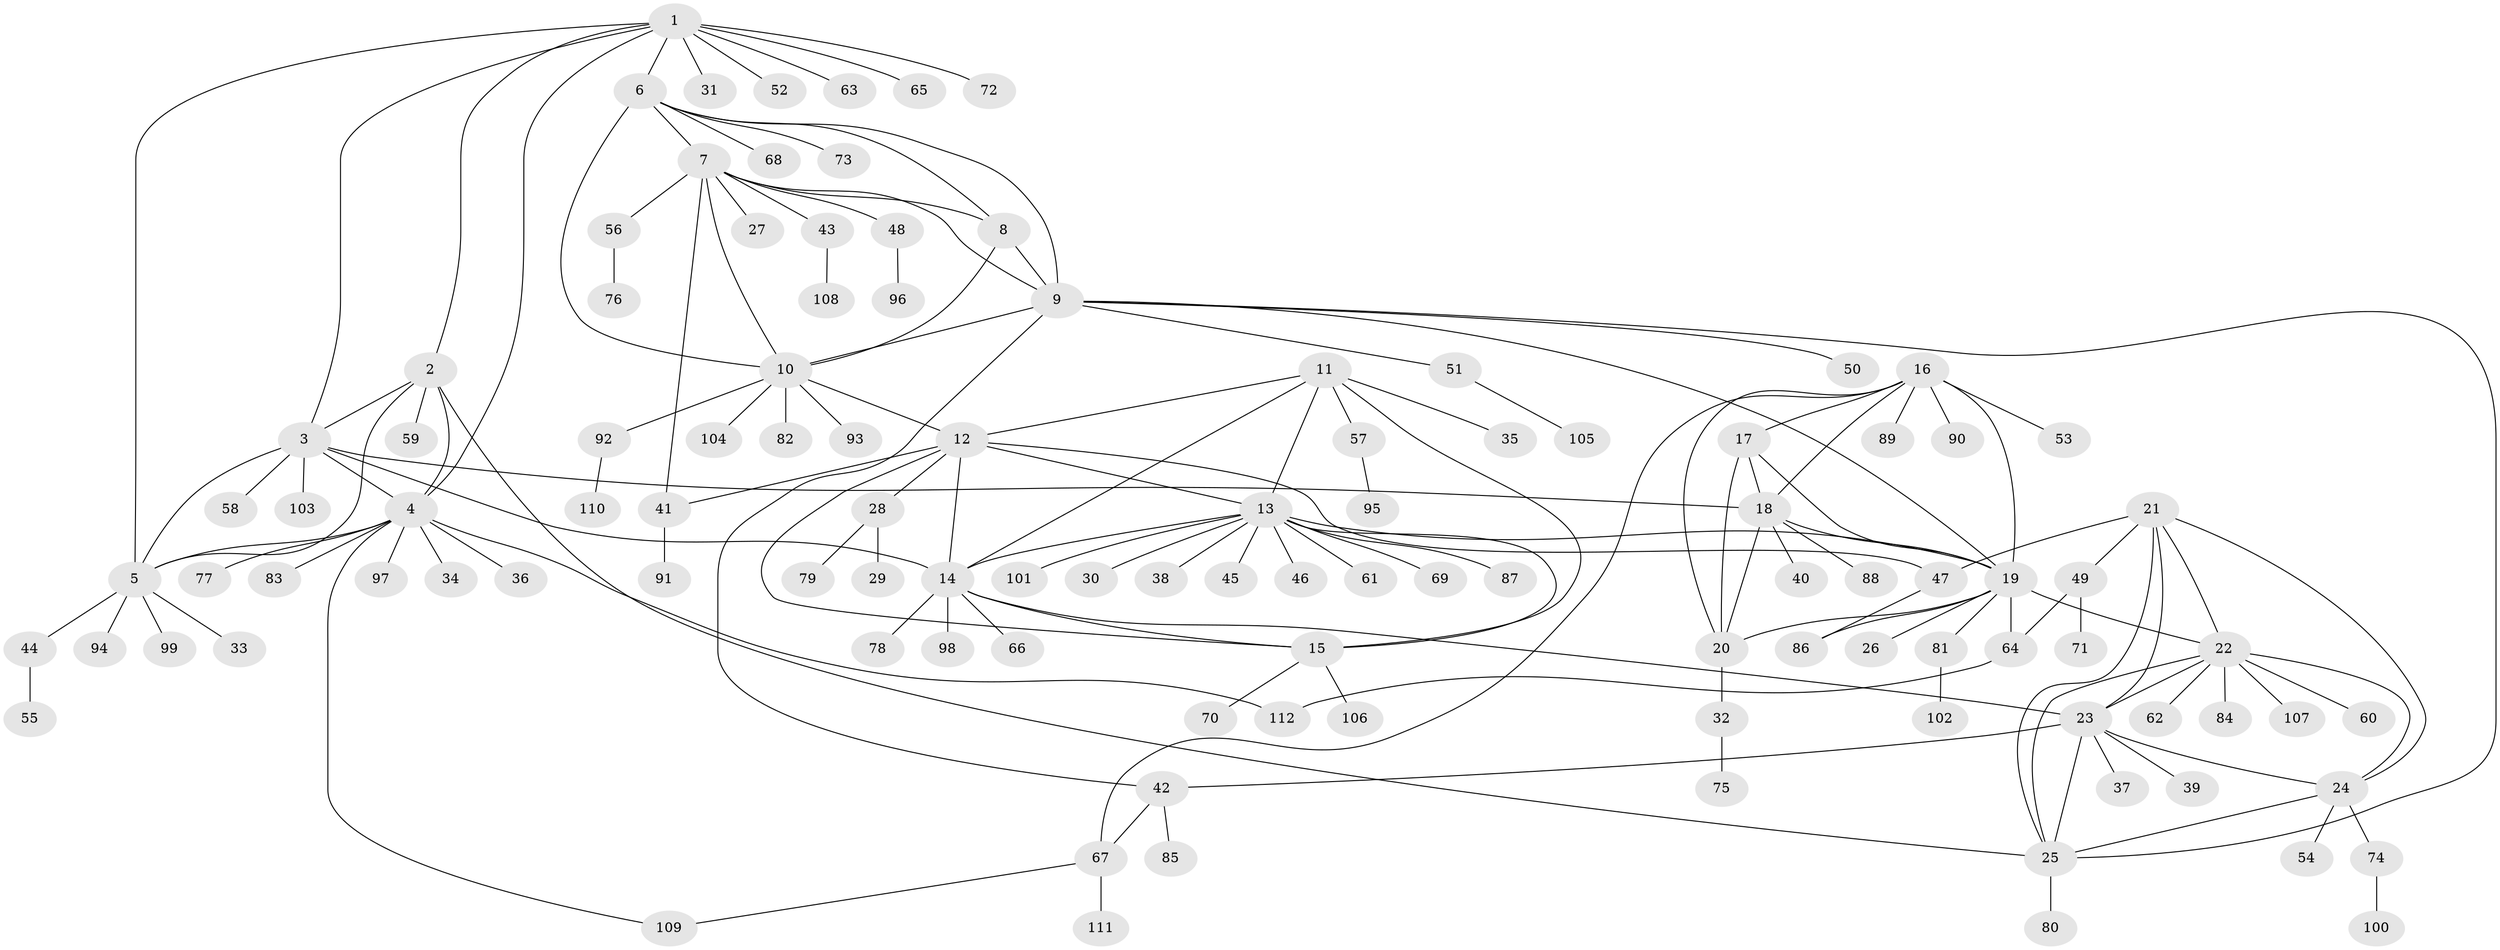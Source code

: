 // Generated by graph-tools (version 1.1) at 2025/50/03/09/25 03:50:28]
// undirected, 112 vertices, 155 edges
graph export_dot {
graph [start="1"]
  node [color=gray90,style=filled];
  1;
  2;
  3;
  4;
  5;
  6;
  7;
  8;
  9;
  10;
  11;
  12;
  13;
  14;
  15;
  16;
  17;
  18;
  19;
  20;
  21;
  22;
  23;
  24;
  25;
  26;
  27;
  28;
  29;
  30;
  31;
  32;
  33;
  34;
  35;
  36;
  37;
  38;
  39;
  40;
  41;
  42;
  43;
  44;
  45;
  46;
  47;
  48;
  49;
  50;
  51;
  52;
  53;
  54;
  55;
  56;
  57;
  58;
  59;
  60;
  61;
  62;
  63;
  64;
  65;
  66;
  67;
  68;
  69;
  70;
  71;
  72;
  73;
  74;
  75;
  76;
  77;
  78;
  79;
  80;
  81;
  82;
  83;
  84;
  85;
  86;
  87;
  88;
  89;
  90;
  91;
  92;
  93;
  94;
  95;
  96;
  97;
  98;
  99;
  100;
  101;
  102;
  103;
  104;
  105;
  106;
  107;
  108;
  109;
  110;
  111;
  112;
  1 -- 2;
  1 -- 3;
  1 -- 4;
  1 -- 5;
  1 -- 6;
  1 -- 31;
  1 -- 52;
  1 -- 63;
  1 -- 65;
  1 -- 72;
  2 -- 3;
  2 -- 4;
  2 -- 5;
  2 -- 25;
  2 -- 59;
  3 -- 4;
  3 -- 5;
  3 -- 14;
  3 -- 18;
  3 -- 58;
  3 -- 103;
  4 -- 5;
  4 -- 34;
  4 -- 36;
  4 -- 77;
  4 -- 83;
  4 -- 97;
  4 -- 109;
  4 -- 112;
  5 -- 33;
  5 -- 44;
  5 -- 94;
  5 -- 99;
  6 -- 7;
  6 -- 8;
  6 -- 9;
  6 -- 10;
  6 -- 68;
  6 -- 73;
  7 -- 8;
  7 -- 9;
  7 -- 10;
  7 -- 27;
  7 -- 41;
  7 -- 43;
  7 -- 48;
  7 -- 56;
  8 -- 9;
  8 -- 10;
  9 -- 10;
  9 -- 19;
  9 -- 25;
  9 -- 42;
  9 -- 50;
  9 -- 51;
  10 -- 12;
  10 -- 82;
  10 -- 92;
  10 -- 93;
  10 -- 104;
  11 -- 12;
  11 -- 13;
  11 -- 14;
  11 -- 15;
  11 -- 35;
  11 -- 57;
  12 -- 13;
  12 -- 14;
  12 -- 15;
  12 -- 28;
  12 -- 41;
  12 -- 47;
  13 -- 14;
  13 -- 15;
  13 -- 19;
  13 -- 30;
  13 -- 38;
  13 -- 45;
  13 -- 46;
  13 -- 61;
  13 -- 69;
  13 -- 87;
  13 -- 101;
  14 -- 15;
  14 -- 23;
  14 -- 66;
  14 -- 78;
  14 -- 98;
  15 -- 70;
  15 -- 106;
  16 -- 17;
  16 -- 18;
  16 -- 19;
  16 -- 20;
  16 -- 53;
  16 -- 67;
  16 -- 89;
  16 -- 90;
  17 -- 18;
  17 -- 19;
  17 -- 20;
  18 -- 19;
  18 -- 20;
  18 -- 40;
  18 -- 88;
  19 -- 20;
  19 -- 22;
  19 -- 26;
  19 -- 64;
  19 -- 81;
  19 -- 86;
  20 -- 32;
  21 -- 22;
  21 -- 23;
  21 -- 24;
  21 -- 25;
  21 -- 47;
  21 -- 49;
  22 -- 23;
  22 -- 24;
  22 -- 25;
  22 -- 60;
  22 -- 62;
  22 -- 84;
  22 -- 107;
  23 -- 24;
  23 -- 25;
  23 -- 37;
  23 -- 39;
  23 -- 42;
  24 -- 25;
  24 -- 54;
  24 -- 74;
  25 -- 80;
  28 -- 29;
  28 -- 79;
  32 -- 75;
  41 -- 91;
  42 -- 67;
  42 -- 85;
  43 -- 108;
  44 -- 55;
  47 -- 86;
  48 -- 96;
  49 -- 64;
  49 -- 71;
  51 -- 105;
  56 -- 76;
  57 -- 95;
  64 -- 112;
  67 -- 109;
  67 -- 111;
  74 -- 100;
  81 -- 102;
  92 -- 110;
}
